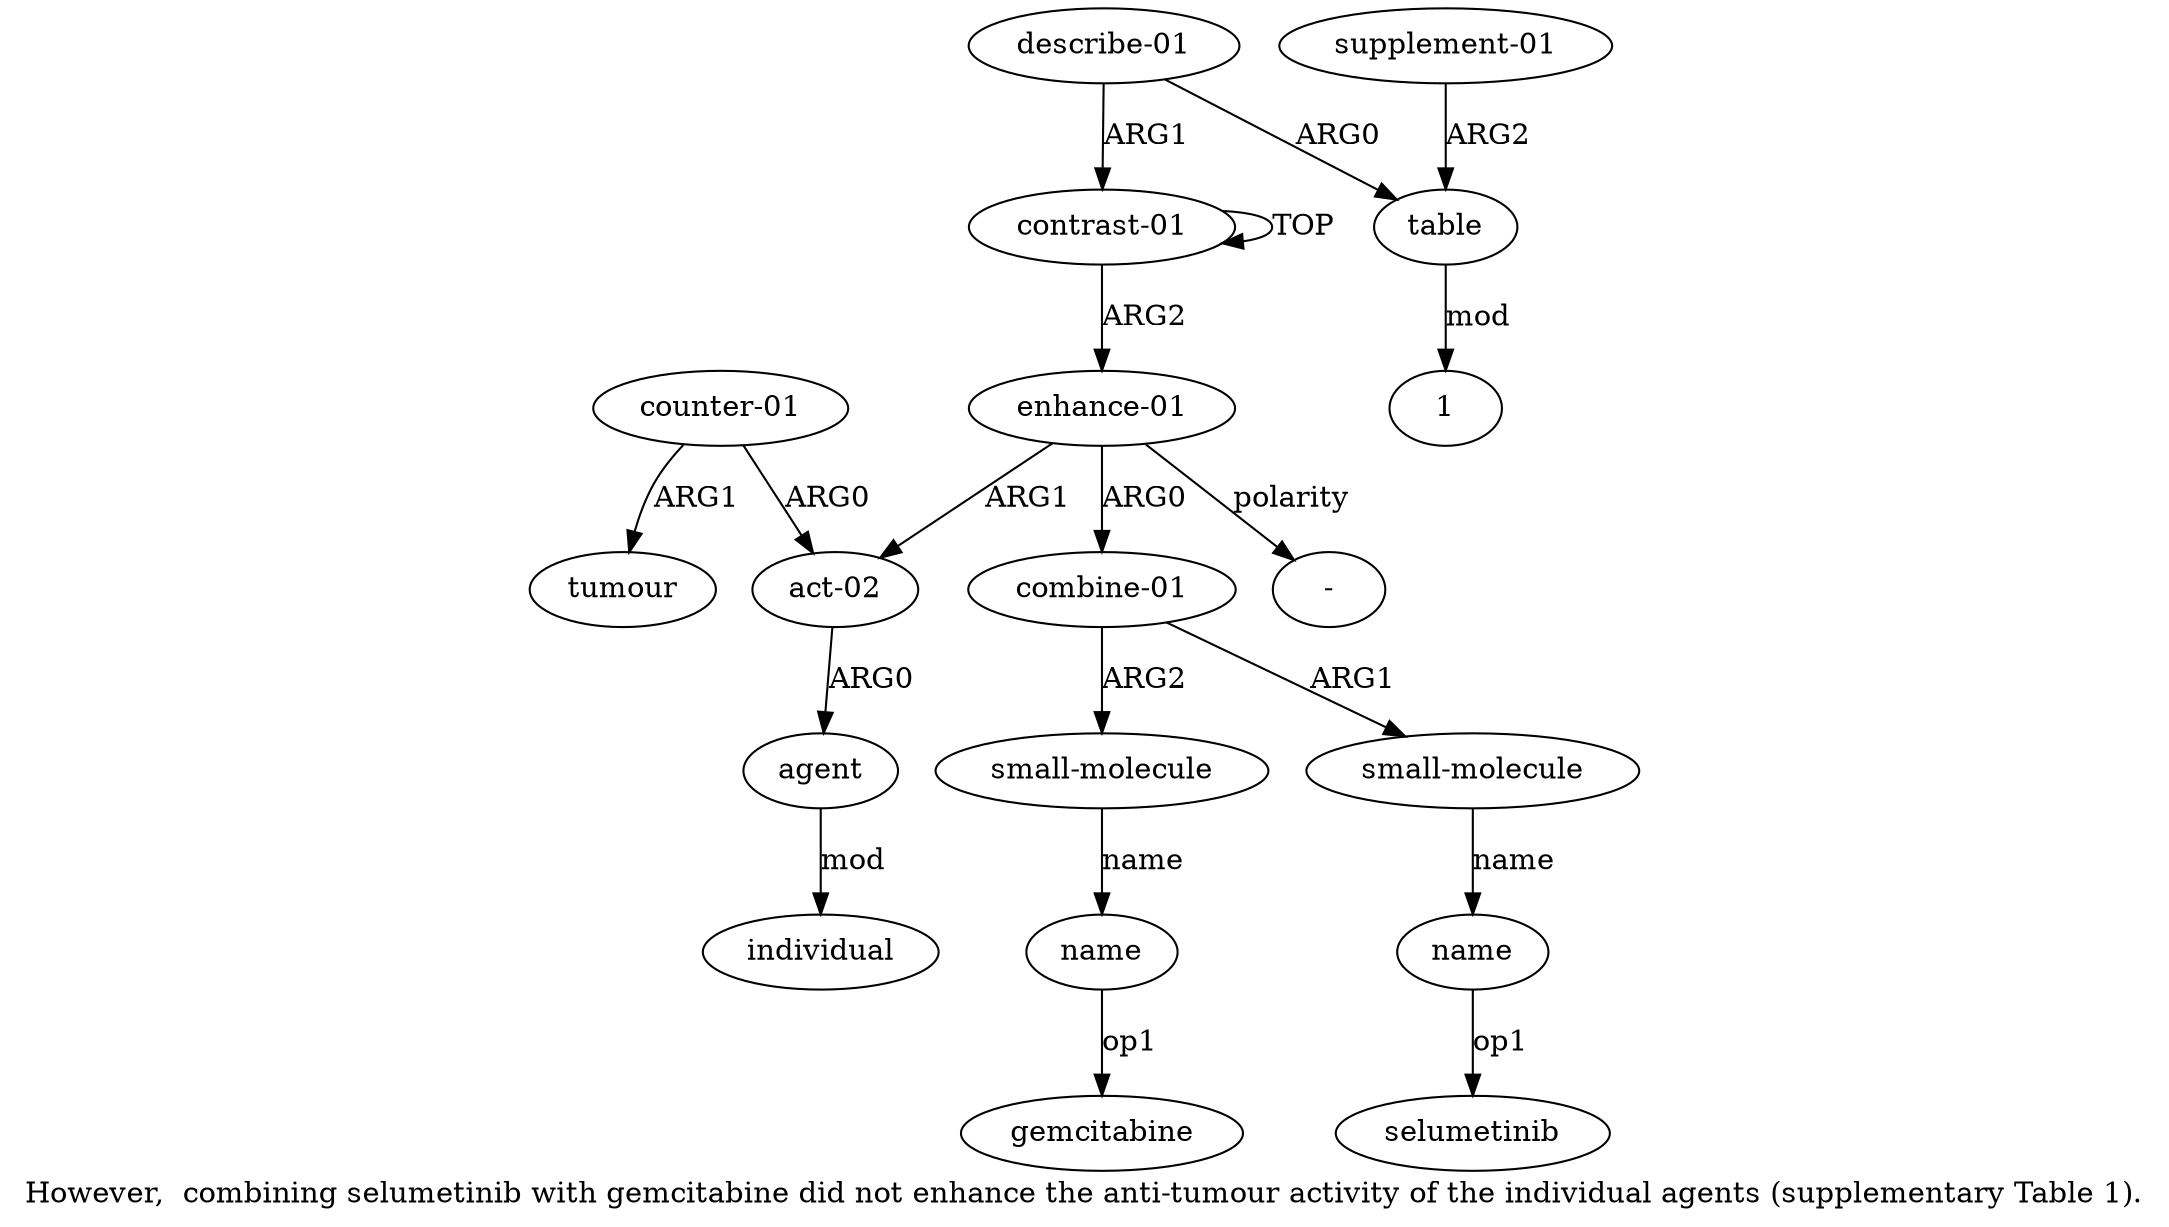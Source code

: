 digraph  {
	graph [label="However,  combining selumetinib with gemcitabine did not enhance the anti-tumour activity of the individual agents (supplementary \
Table 1)."];
	node [label="\N"];
	"a4 selumetinib"	 [color=black,
		gold_ind=-1,
		gold_label=selumetinib,
		label=selumetinib,
		test_ind=-1,
		test_label=selumetinib];
	a14	 [color=black,
		gold_ind=14,
		gold_label="supplement-01",
		label="supplement-01",
		test_ind=14,
		test_label="supplement-01"];
	a13	 [color=black,
		gold_ind=13,
		gold_label=table,
		label=table,
		test_ind=13,
		test_label=table];
	a14 -> a13 [key=0,
	color=black,
	gold_label=ARG2,
	label=ARG2,
	test_label=ARG2];
"a13 1" [color=black,
	gold_ind=-1,
	gold_label=1,
	label=1,
	test_ind=-1,
	test_label=1];
a11 [color=black,
	gold_ind=11,
	gold_label=tumour,
	label=tumour,
	test_ind=11,
	test_label=tumour];
a10 [color=black,
	gold_ind=10,
	gold_label="counter-01",
	label="counter-01",
	test_ind=10,
	test_label="counter-01"];
a10 -> a11 [key=0,
color=black,
gold_label=ARG1,
label=ARG1,
test_label=ARG1];
a7 [color=black,
gold_ind=7,
gold_label="act-02",
label="act-02",
test_ind=7,
test_label="act-02"];
a10 -> a7 [key=0,
color=black,
gold_label=ARG0,
label=ARG0,
test_label=ARG0];
a13 -> "a13 1" [key=0,
color=black,
gold_label=mod,
label=mod,
test_label=mod];
a12 [color=black,
gold_ind=12,
gold_label="describe-01",
label="describe-01",
test_ind=12,
test_label="describe-01"];
a12 -> a13 [key=0,
color=black,
gold_label=ARG0,
label=ARG0,
test_label=ARG0];
a0 [color=black,
gold_ind=0,
gold_label="contrast-01",
label="contrast-01",
test_ind=0,
test_label="contrast-01"];
a12 -> a0 [key=0,
color=black,
gold_label=ARG1,
label=ARG1,
test_label=ARG1];
"a1 -" [color=black,
gold_ind=-1,
gold_label="-",
label="-",
test_ind=-1,
test_label="-"];
a1 [color=black,
gold_ind=1,
gold_label="enhance-01",
label="enhance-01",
test_ind=1,
test_label="enhance-01"];
a1 -> "a1 -" [key=0,
color=black,
gold_label=polarity,
label=polarity,
test_label=polarity];
a2 [color=black,
gold_ind=2,
gold_label="combine-01",
label="combine-01",
test_ind=2,
test_label="combine-01"];
a1 -> a2 [key=0,
color=black,
gold_label=ARG0,
label=ARG0,
test_label=ARG0];
a1 -> a7 [key=0,
color=black,
gold_label=ARG1,
label=ARG1,
test_label=ARG1];
a0 -> a1 [key=0,
color=black,
gold_label=ARG2,
label=ARG2,
test_label=ARG2];
a0 -> a0 [key=0,
color=black,
gold_label=TOP,
label=TOP,
test_label=TOP];
a3 [color=black,
gold_ind=3,
gold_label="small-molecule",
label="small-molecule",
test_ind=3,
test_label="small-molecule"];
a4 [color=black,
gold_ind=4,
gold_label=name,
label=name,
test_ind=4,
test_label=name];
a3 -> a4 [key=0,
color=black,
gold_label=name,
label=name,
test_label=name];
a2 -> a3 [key=0,
color=black,
gold_label=ARG1,
label=ARG1,
test_label=ARG1];
a5 [color=black,
gold_ind=5,
gold_label="small-molecule",
label="small-molecule",
test_ind=5,
test_label="small-molecule"];
a2 -> a5 [key=0,
color=black,
gold_label=ARG2,
label=ARG2,
test_label=ARG2];
a6 [color=black,
gold_ind=6,
gold_label=name,
label=name,
test_ind=6,
test_label=name];
a5 -> a6 [key=0,
color=black,
gold_label=name,
label=name,
test_label=name];
a4 -> "a4 selumetinib" [key=0,
color=black,
gold_label=op1,
label=op1,
test_label=op1];
a8 [color=black,
gold_ind=8,
gold_label=agent,
label=agent,
test_ind=8,
test_label=agent];
a7 -> a8 [key=0,
color=black,
gold_label=ARG0,
label=ARG0,
test_label=ARG0];
"a6 gemcitabine" [color=black,
gold_ind=-1,
gold_label=gemcitabine,
label=gemcitabine,
test_ind=-1,
test_label=gemcitabine];
a6 -> "a6 gemcitabine" [key=0,
color=black,
gold_label=op1,
label=op1,
test_label=op1];
a9 [color=black,
gold_ind=9,
gold_label=individual,
label=individual,
test_ind=9,
test_label=individual];
a8 -> a9 [key=0,
color=black,
gold_label=mod,
label=mod,
test_label=mod];
}
